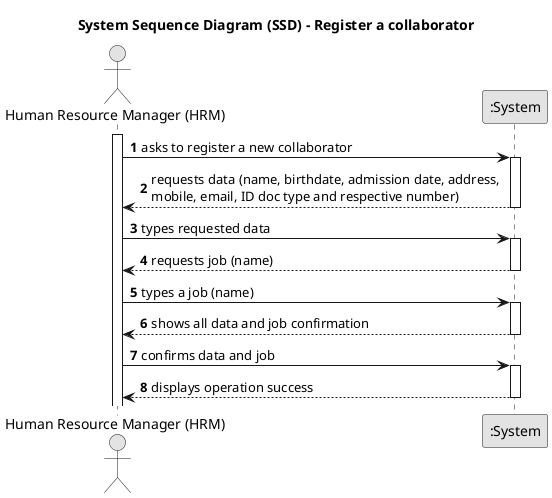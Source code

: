 @startuml
skinparam monochrome true
skinparam packageStyle rectangle
skinparam shadowing false

title System Sequence Diagram (SSD) - Register a collaborator

autonumber

actor "Human Resource Manager (HRM)" as HRM
participant ":System" as System

activate HRM

    HRM -> System : asks to register a new collaborator
    activate System

    System --> HRM : requests data (name, birthdate, admission date, address, \nmobile, email, ID doc type and respective number)
    deactivate System

    HRM -> System : types requested data
    activate System

    System --> HRM : requests job (name)
    deactivate System

    HRM -> System :  types a job (name)
    activate System

    System --> HRM : shows all data and job confirmation
    deactivate System

    HRM -> System : confirms data and job
    activate System

    System --> HRM : displays operation success
    deactivate System

@enduml